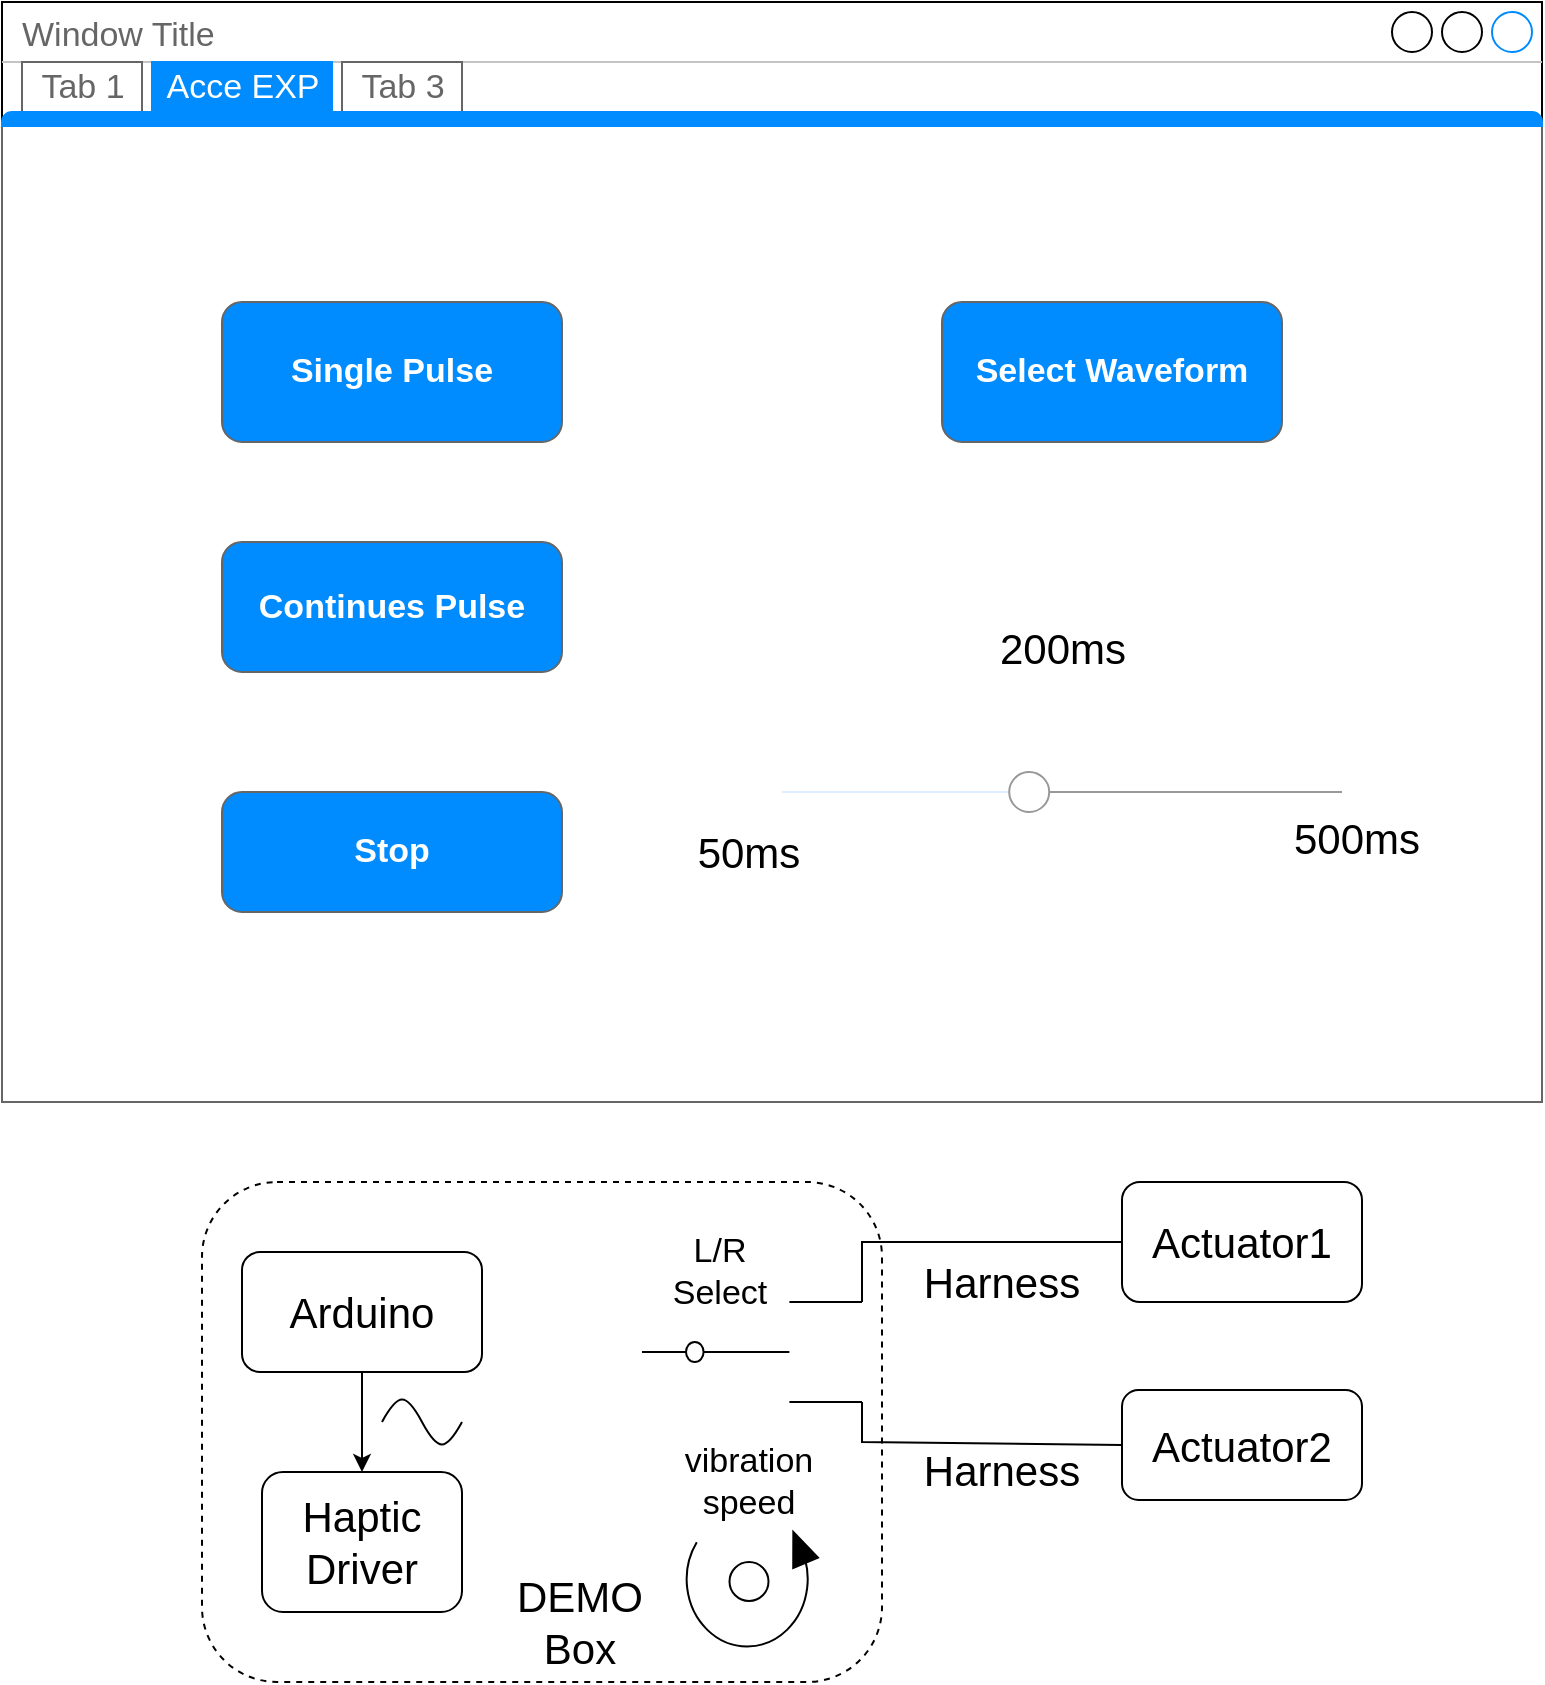 <mxfile version="20.4.1" type="github">
  <diagram name="Page-1" id="f1b7ffb7-ca1e-a977-7cf5-a751b3c06c05">
    <mxGraphModel dx="813" dy="1572" grid="1" gridSize="10" guides="1" tooltips="1" connect="1" arrows="1" fold="1" page="1" pageScale="1" pageWidth="826" pageHeight="1169" background="none" math="0" shadow="0">
      <root>
        <mxCell id="0" />
        <mxCell id="1" parent="0" />
        <mxCell id="OzMhM7lSO2n6kDQg1XAX-23" value="" style="rounded=1;whiteSpace=wrap;html=1;fontSize=21;dashed=1;" parent="1" vertex="1">
          <mxGeometry x="140" y="410" width="340" height="250" as="geometry" />
        </mxCell>
        <mxCell id="mqJjcbdvvd5civ246C5x-61" value="Window Title" style="strokeWidth=1;shadow=0;dashed=0;align=center;html=1;shape=mxgraph.mockup.containers.window;align=left;verticalAlign=top;spacingLeft=8;strokeColor2=#008cff;strokeColor3=#c4c4c4;fontColor=#666666;mainText=;fontSize=17;labelBackgroundColor=none;" parent="1" vertex="1">
          <mxGeometry x="40" y="-180" width="770" height="550" as="geometry" />
        </mxCell>
        <mxCell id="mqJjcbdvvd5civ246C5x-62" value="" style="strokeWidth=1;shadow=0;dashed=0;align=center;html=1;shape=mxgraph.mockup.containers.marginRect2;rectMarginTop=32;strokeColor=#666666;gradientColor=none;" parent="1" vertex="1">
          <mxGeometry x="40" y="-150" width="770" height="520" as="geometry" />
        </mxCell>
        <mxCell id="mqJjcbdvvd5civ246C5x-63" value="Tab 1" style="strokeColor=inherit;fillColor=inherit;gradientColor=inherit;strokeWidth=1;shadow=0;dashed=0;align=center;html=1;shape=mxgraph.mockup.containers.rrect;rSize=0;fontSize=17;fontColor=#666666;gradientColor=none;" parent="mqJjcbdvvd5civ246C5x-62" vertex="1">
          <mxGeometry width="60" height="25" relative="1" as="geometry">
            <mxPoint x="10" as="offset" />
          </mxGeometry>
        </mxCell>
        <mxCell id="mqJjcbdvvd5civ246C5x-64" value="Acce EXP" style="strokeWidth=1;shadow=0;dashed=0;align=center;html=1;shape=mxgraph.mockup.containers.rrect;rSize=0;fontSize=17;fontColor=#ffffff;strokeColor=#008cff;fillColor=#008cff;" parent="mqJjcbdvvd5civ246C5x-62" vertex="1">
          <mxGeometry width="90" height="25" relative="1" as="geometry">
            <mxPoint x="75" as="offset" />
          </mxGeometry>
        </mxCell>
        <mxCell id="mqJjcbdvvd5civ246C5x-65" value="Tab 3" style="strokeColor=inherit;fillColor=inherit;gradientColor=inherit;strokeWidth=1;shadow=0;dashed=0;align=center;html=1;shape=mxgraph.mockup.containers.rrect;rSize=0;fontSize=17;fontColor=#666666;gradientColor=none;" parent="mqJjcbdvvd5civ246C5x-62" vertex="1">
          <mxGeometry width="60" height="25" relative="1" as="geometry">
            <mxPoint x="170" as="offset" />
          </mxGeometry>
        </mxCell>
        <mxCell id="mqJjcbdvvd5civ246C5x-66" value="" style="strokeWidth=1;shadow=0;dashed=0;align=center;html=1;shape=mxgraph.mockup.containers.topButton;rSize=5;strokeColor=#008cff;fillColor=#008cff;gradientColor=none;resizeWidth=1;movable=0;deletable=1;" parent="mqJjcbdvvd5civ246C5x-62" vertex="1">
          <mxGeometry width="770" height="7" relative="1" as="geometry">
            <mxPoint y="25" as="offset" />
          </mxGeometry>
        </mxCell>
        <mxCell id="mqJjcbdvvd5civ246C5x-77" value="Select Waveform" style="strokeWidth=1;shadow=0;dashed=0;align=center;html=1;shape=mxgraph.mockup.buttons.button;strokeColor=#666666;fontColor=#ffffff;mainText=;buttonStyle=round;fontSize=17;fontStyle=1;fillColor=#008cff;whiteSpace=wrap;" parent="mqJjcbdvvd5civ246C5x-62" vertex="1">
          <mxGeometry x="470" y="120" width="170" height="70" as="geometry" />
        </mxCell>
        <mxCell id="OzMhM7lSO2n6kDQg1XAX-1" value="Single Pulse" style="strokeWidth=1;shadow=0;dashed=0;align=center;html=1;shape=mxgraph.mockup.buttons.button;strokeColor=#666666;fontColor=#ffffff;mainText=;buttonStyle=round;fontSize=17;fontStyle=1;fillColor=#008cff;whiteSpace=wrap;" parent="mqJjcbdvvd5civ246C5x-62" vertex="1">
          <mxGeometry x="110" y="120" width="170" height="70" as="geometry" />
        </mxCell>
        <mxCell id="OzMhM7lSO2n6kDQg1XAX-2" value="Continues Pulse" style="strokeWidth=1;shadow=0;dashed=0;align=center;html=1;shape=mxgraph.mockup.buttons.button;strokeColor=#666666;fontColor=#ffffff;mainText=;buttonStyle=round;fontSize=17;fontStyle=1;fillColor=#008cff;whiteSpace=wrap;" parent="mqJjcbdvvd5civ246C5x-62" vertex="1">
          <mxGeometry x="110" y="240" width="170" height="65" as="geometry" />
        </mxCell>
        <mxCell id="OzMhM7lSO2n6kDQg1XAX-3" value="Stop" style="strokeWidth=1;shadow=0;dashed=0;align=center;html=1;shape=mxgraph.mockup.buttons.button;strokeColor=#666666;fontColor=#ffffff;mainText=;buttonStyle=round;fontSize=17;fontStyle=1;fillColor=#008cff;whiteSpace=wrap;" parent="mqJjcbdvvd5civ246C5x-62" vertex="1">
          <mxGeometry x="110" y="365" width="170" height="60" as="geometry" />
        </mxCell>
        <mxCell id="OzMhM7lSO2n6kDQg1XAX-4" value="" style="verticalLabelPosition=bottom;shadow=0;dashed=0;align=center;html=1;verticalAlign=top;strokeWidth=1;shape=mxgraph.mockup.forms.horSlider;strokeColor=#999999;sliderStyle=basic;sliderPos=43.929;handleStyle=circle;fillColor2=#ddeeff;" parent="mqJjcbdvvd5civ246C5x-62" vertex="1">
          <mxGeometry x="390" y="350" width="280" height="30" as="geometry" />
        </mxCell>
        <mxCell id="OzMhM7lSO2n6kDQg1XAX-5" value="&lt;font style=&quot;font-size: 21px;&quot;&gt;200ms&lt;/font&gt;" style="text;html=1;strokeColor=none;fillColor=none;align=center;verticalAlign=middle;whiteSpace=wrap;rounded=0;" parent="mqJjcbdvvd5civ246C5x-62" vertex="1">
          <mxGeometry x="492.5" y="270" width="75" height="45" as="geometry" />
        </mxCell>
        <mxCell id="OzMhM7lSO2n6kDQg1XAX-6" value="&lt;font style=&quot;font-size: 21px;&quot;&gt;50ms&lt;/font&gt;" style="text;html=1;strokeColor=none;fillColor=none;align=center;verticalAlign=middle;whiteSpace=wrap;rounded=0;" parent="mqJjcbdvvd5civ246C5x-62" vertex="1">
          <mxGeometry x="336" y="372.5" width="75" height="45" as="geometry" />
        </mxCell>
        <mxCell id="OzMhM7lSO2n6kDQg1XAX-7" value="&lt;font style=&quot;font-size: 21px;&quot;&gt;500ms&lt;/font&gt;" style="text;html=1;strokeColor=none;fillColor=none;align=center;verticalAlign=middle;whiteSpace=wrap;rounded=0;" parent="mqJjcbdvvd5civ246C5x-62" vertex="1">
          <mxGeometry x="640" y="365" width="75" height="45" as="geometry" />
        </mxCell>
        <mxCell id="OzMhM7lSO2n6kDQg1XAX-8" value="Haptic Driver" style="rounded=1;whiteSpace=wrap;html=1;fontSize=21;" parent="1" vertex="1">
          <mxGeometry x="170" y="555" width="100" height="70" as="geometry" />
        </mxCell>
        <mxCell id="OzMhM7lSO2n6kDQg1XAX-9" value="Actuator1" style="rounded=1;whiteSpace=wrap;html=1;fontSize=21;" parent="1" vertex="1">
          <mxGeometry x="600" y="410" width="120" height="60" as="geometry" />
        </mxCell>
        <mxCell id="OzMhM7lSO2n6kDQg1XAX-22" style="edgeStyle=none;rounded=0;orthogonalLoop=1;jettySize=auto;html=1;entryX=0.5;entryY=0;entryDx=0;entryDy=0;fontSize=21;" parent="1" source="OzMhM7lSO2n6kDQg1XAX-10" target="OzMhM7lSO2n6kDQg1XAX-8" edge="1">
          <mxGeometry relative="1" as="geometry" />
        </mxCell>
        <mxCell id="OzMhM7lSO2n6kDQg1XAX-10" value="Arduino" style="rounded=1;whiteSpace=wrap;html=1;fontSize=21;" parent="1" vertex="1">
          <mxGeometry x="160" y="445" width="120" height="60" as="geometry" />
        </mxCell>
        <mxCell id="OzMhM7lSO2n6kDQg1XAX-11" value="Actuator2" style="rounded=1;whiteSpace=wrap;html=1;fontSize=21;" parent="1" vertex="1">
          <mxGeometry x="600" y="514" width="120" height="55" as="geometry" />
        </mxCell>
        <mxCell id="OzMhM7lSO2n6kDQg1XAX-26" value="DEMO Box" style="text;html=1;strokeColor=none;fillColor=none;align=center;verticalAlign=middle;whiteSpace=wrap;rounded=0;dashed=1;fontSize=21;" parent="1" vertex="1">
          <mxGeometry x="313.88" y="625" width="30" height="10" as="geometry" />
        </mxCell>
        <mxCell id="OzMhM7lSO2n6kDQg1XAX-27" value="Harness" style="text;html=1;strokeColor=none;fillColor=none;align=center;verticalAlign=middle;whiteSpace=wrap;rounded=0;dashed=1;fontSize=21;" parent="1" vertex="1">
          <mxGeometry x="510" y="445" width="60" height="30" as="geometry" />
        </mxCell>
        <mxCell id="6WC3jvBnk0v7VQ5Ty2e0-1" value="" style="pointerEvents=1;verticalLabelPosition=bottom;shadow=0;dashed=0;align=center;html=1;verticalAlign=top;shape=mxgraph.electrical.electro-mechanical.twoWayContact2;elSwitchState=neutral;" vertex="1" parent="1">
          <mxGeometry x="360" y="470" width="110" height="50" as="geometry" />
        </mxCell>
        <mxCell id="6WC3jvBnk0v7VQ5Ty2e0-2" value="" style="endArrow=none;html=1;rounded=0;entryX=0;entryY=0.5;entryDx=0;entryDy=0;exitX=1;exitY=0;exitDx=0;exitDy=0;" edge="1" parent="1" source="6WC3jvBnk0v7VQ5Ty2e0-1" target="OzMhM7lSO2n6kDQg1XAX-9">
          <mxGeometry width="50" height="50" relative="1" as="geometry">
            <mxPoint x="470" y="475" as="sourcePoint" />
            <mxPoint x="520" y="425" as="targetPoint" />
            <Array as="points">
              <mxPoint x="470" y="440" />
            </Array>
          </mxGeometry>
        </mxCell>
        <mxCell id="6WC3jvBnk0v7VQ5Ty2e0-3" value="" style="endArrow=none;html=1;rounded=0;entryX=0;entryY=0.5;entryDx=0;entryDy=0;exitX=1;exitY=1;exitDx=0;exitDy=0;" edge="1" parent="1" source="6WC3jvBnk0v7VQ5Ty2e0-1" target="OzMhM7lSO2n6kDQg1XAX-11">
          <mxGeometry width="50" height="50" relative="1" as="geometry">
            <mxPoint x="390" y="490" as="sourcePoint" />
            <mxPoint x="440" y="440" as="targetPoint" />
            <Array as="points">
              <mxPoint x="470" y="540" />
            </Array>
          </mxGeometry>
        </mxCell>
        <mxCell id="6WC3jvBnk0v7VQ5Ty2e0-4" value="" style="pointerEvents=1;verticalLabelPosition=bottom;shadow=0;dashed=0;align=center;html=1;verticalAlign=top;shape=mxgraph.electrical.waveforms.sine_wave;" vertex="1" parent="1">
          <mxGeometry x="230" y="515" width="40" height="30" as="geometry" />
        </mxCell>
        <mxCell id="6WC3jvBnk0v7VQ5Ty2e0-5" value="" style="verticalLabelPosition=bottom;shadow=0;dashed=0;align=center;html=1;verticalAlign=top;shape=mxgraph.electrical.rot_mech.verticalLabelPosition=bottom;shadow=0;dashed=0;align=center;fillColor=strokeColor;html=1;verticalAlign=top;strokeWidth=1;shape=mxgraph.electrical.rot_mech.rotation;" vertex="1" parent="1">
          <mxGeometry x="379" y="585" width="69" height="60" as="geometry" />
        </mxCell>
        <mxCell id="6WC3jvBnk0v7VQ5Ty2e0-6" value="" style="ellipse;whiteSpace=wrap;html=1;aspect=fixed;" vertex="1" parent="1">
          <mxGeometry x="403.75" y="600" width="19.5" height="19.5" as="geometry" />
        </mxCell>
        <mxCell id="6WC3jvBnk0v7VQ5Ty2e0-7" value="L/R Select" style="text;html=1;strokeColor=none;fillColor=none;align=center;verticalAlign=middle;whiteSpace=wrap;rounded=0;fontSize=17;" vertex="1" parent="1">
          <mxGeometry x="369.25" y="440" width="60" height="30" as="geometry" />
        </mxCell>
        <mxCell id="6WC3jvBnk0v7VQ5Ty2e0-8" value="vibration speed" style="text;html=1;strokeColor=none;fillColor=none;align=center;verticalAlign=middle;whiteSpace=wrap;rounded=0;fontSize=17;" vertex="1" parent="1">
          <mxGeometry x="358" y="545" width="110.75" height="30" as="geometry" />
        </mxCell>
        <mxCell id="6WC3jvBnk0v7VQ5Ty2e0-11" value="Harness" style="text;html=1;strokeColor=none;fillColor=none;align=center;verticalAlign=middle;whiteSpace=wrap;rounded=0;dashed=1;fontSize=21;" vertex="1" parent="1">
          <mxGeometry x="510" y="539" width="60" height="30" as="geometry" />
        </mxCell>
      </root>
    </mxGraphModel>
  </diagram>
</mxfile>
